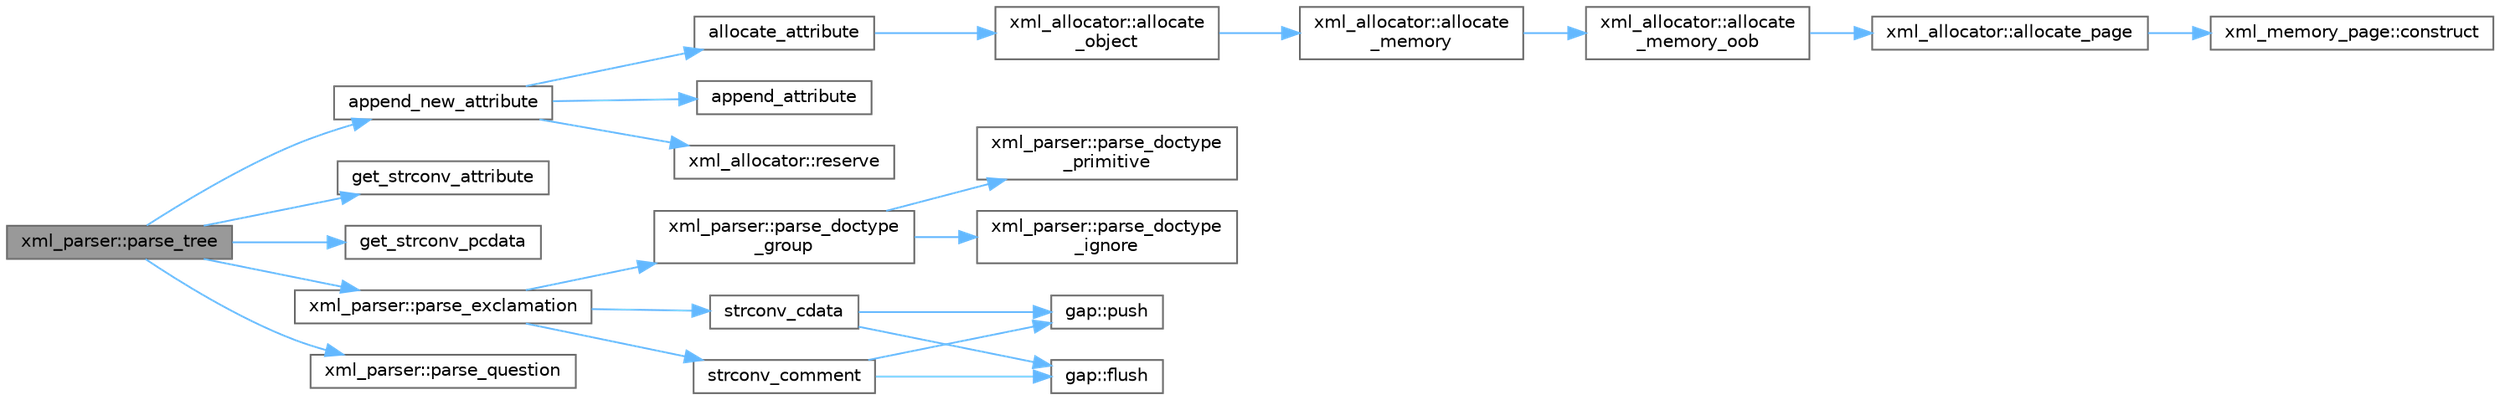 digraph "xml_parser::parse_tree"
{
 // INTERACTIVE_SVG=YES
 // LATEX_PDF_SIZE
  bgcolor="transparent";
  edge [fontname=Helvetica,fontsize=10,labelfontname=Helvetica,labelfontsize=10];
  node [fontname=Helvetica,fontsize=10,shape=box,height=0.2,width=0.4];
  rankdir="LR";
  Node1 [id="Node000001",label="xml_parser::parse_tree",height=0.2,width=0.4,color="gray40", fillcolor="grey60", style="filled", fontcolor="black",tooltip=" "];
  Node1 -> Node2 [id="edge1_Node000001_Node000002",color="steelblue1",style="solid",tooltip=" "];
  Node2 [id="Node000002",label="append_new_attribute",height=0.2,width=0.4,color="grey40", fillcolor="white", style="filled",URL="$db/d20/pugixml_8cpp.html#a5bef4fc5debd433356aa4b027b25ffc8",tooltip=" "];
  Node2 -> Node3 [id="edge2_Node000002_Node000003",color="steelblue1",style="solid",tooltip=" "];
  Node3 [id="Node000003",label="allocate_attribute",height=0.2,width=0.4,color="grey40", fillcolor="white", style="filled",URL="$db/d20/pugixml_8cpp.html#a898e1a5c13c5a542d65bb311f91afbc9",tooltip=" "];
  Node3 -> Node4 [id="edge3_Node000003_Node000004",color="steelblue1",style="solid",tooltip=" "];
  Node4 [id="Node000004",label="xml_allocator::allocate\l_object",height=0.2,width=0.4,color="grey40", fillcolor="white", style="filled",URL="$d3/dae/structxml__allocator.html#a103dfdec5c72cb955e2a97a61fdc9af1",tooltip=" "];
  Node4 -> Node5 [id="edge4_Node000004_Node000005",color="steelblue1",style="solid",tooltip=" "];
  Node5 [id="Node000005",label="xml_allocator::allocate\l_memory",height=0.2,width=0.4,color="grey40", fillcolor="white", style="filled",URL="$d3/dae/structxml__allocator.html#a02a8725611785568ceae7a0eea3eca76",tooltip=" "];
  Node5 -> Node6 [id="edge5_Node000005_Node000006",color="steelblue1",style="solid",tooltip=" "];
  Node6 [id="Node000006",label="xml_allocator::allocate\l_memory_oob",height=0.2,width=0.4,color="grey40", fillcolor="white", style="filled",URL="$d3/dae/structxml__allocator.html#a30bb557bc040de54c041c6d3dca6772e",tooltip=" "];
  Node6 -> Node7 [id="edge6_Node000006_Node000007",color="steelblue1",style="solid",tooltip=" "];
  Node7 [id="Node000007",label="xml_allocator::allocate_page",height=0.2,width=0.4,color="grey40", fillcolor="white", style="filled",URL="$d3/dae/structxml__allocator.html#ad07a6aa6876c8c5a5536d409c01d88e5",tooltip=" "];
  Node7 -> Node8 [id="edge7_Node000007_Node000008",color="steelblue1",style="solid",tooltip=" "];
  Node8 [id="Node000008",label="xml_memory_page::construct",height=0.2,width=0.4,color="grey40", fillcolor="white", style="filled",URL="$d7/dd1/structxml__memory__page.html#a071bb9cc9aeccef1655c1336b16472a5",tooltip=" "];
  Node2 -> Node9 [id="edge8_Node000002_Node000009",color="steelblue1",style="solid",tooltip=" "];
  Node9 [id="Node000009",label="append_attribute",height=0.2,width=0.4,color="grey40", fillcolor="white", style="filled",URL="$db/d20/pugixml_8cpp.html#ad64fdacadf33c8b534a9cd220f1aa966",tooltip=" "];
  Node2 -> Node10 [id="edge9_Node000002_Node000010",color="steelblue1",style="solid",tooltip=" "];
  Node10 [id="Node000010",label="xml_allocator::reserve",height=0.2,width=0.4,color="grey40", fillcolor="white", style="filled",URL="$d3/dae/structxml__allocator.html#ac831a283ec3bcbe22fd3ce3be98ec347",tooltip=" "];
  Node1 -> Node11 [id="edge10_Node000001_Node000011",color="steelblue1",style="solid",tooltip=" "];
  Node11 [id="Node000011",label="get_strconv_attribute",height=0.2,width=0.4,color="grey40", fillcolor="white", style="filled",URL="$db/d20/pugixml_8cpp.html#a2ea43b65ff9cfdf86459c60a1a0849ec",tooltip=" "];
  Node1 -> Node12 [id="edge11_Node000001_Node000012",color="steelblue1",style="solid",tooltip=" "];
  Node12 [id="Node000012",label="get_strconv_pcdata",height=0.2,width=0.4,color="grey40", fillcolor="white", style="filled",URL="$db/d20/pugixml_8cpp.html#a2f80cbdc79c199f54f617b8c42a37bec",tooltip=" "];
  Node1 -> Node13 [id="edge12_Node000001_Node000013",color="steelblue1",style="solid",tooltip=" "];
  Node13 [id="Node000013",label="xml_parser::parse_exclamation",height=0.2,width=0.4,color="grey40", fillcolor="white", style="filled",URL="$db/db4/structxml__parser.html#afc651baa774c379ad03244cac2e96015",tooltip=" "];
  Node13 -> Node14 [id="edge13_Node000013_Node000014",color="steelblue1",style="solid",tooltip=" "];
  Node14 [id="Node000014",label="xml_parser::parse_doctype\l_group",height=0.2,width=0.4,color="grey40", fillcolor="white", style="filled",URL="$db/db4/structxml__parser.html#a85625c095f072a9938d0e47cf468de6b",tooltip=" "];
  Node14 -> Node15 [id="edge14_Node000014_Node000015",color="steelblue1",style="solid",tooltip=" "];
  Node15 [id="Node000015",label="xml_parser::parse_doctype\l_ignore",height=0.2,width=0.4,color="grey40", fillcolor="white", style="filled",URL="$db/db4/structxml__parser.html#a93f0e9c20ffd16c42a287e687a359a0c",tooltip=" "];
  Node14 -> Node16 [id="edge15_Node000014_Node000016",color="steelblue1",style="solid",tooltip=" "];
  Node16 [id="Node000016",label="xml_parser::parse_doctype\l_primitive",height=0.2,width=0.4,color="grey40", fillcolor="white", style="filled",URL="$db/db4/structxml__parser.html#a09210dea8745d4d4c45ebb1e1a9211d0",tooltip=" "];
  Node13 -> Node17 [id="edge16_Node000013_Node000017",color="steelblue1",style="solid",tooltip=" "];
  Node17 [id="Node000017",label="strconv_cdata",height=0.2,width=0.4,color="grey40", fillcolor="white", style="filled",URL="$db/d20/pugixml_8cpp.html#af9646ae8cbf4ea47cf25fbf7f8b49fba",tooltip=" "];
  Node17 -> Node18 [id="edge17_Node000017_Node000018",color="steelblue1",style="solid",tooltip=" "];
  Node18 [id="Node000018",label="gap::flush",height=0.2,width=0.4,color="grey40", fillcolor="white", style="filled",URL="$d6/d68/structgap.html#a7d5e84d56dbeef1310977fe1ecec5ded",tooltip=" "];
  Node17 -> Node19 [id="edge18_Node000017_Node000019",color="steelblue1",style="solid",tooltip=" "];
  Node19 [id="Node000019",label="gap::push",height=0.2,width=0.4,color="grey40", fillcolor="white", style="filled",URL="$d6/d68/structgap.html#a9c0d0b12bc778c8439c8aec7747ab2b0",tooltip=" "];
  Node13 -> Node20 [id="edge19_Node000013_Node000020",color="steelblue1",style="solid",tooltip=" "];
  Node20 [id="Node000020",label="strconv_comment",height=0.2,width=0.4,color="grey40", fillcolor="white", style="filled",URL="$db/d20/pugixml_8cpp.html#a2ab0b057217ed40e1a7d158b1ee4f52f",tooltip=" "];
  Node20 -> Node18 [id="edge20_Node000020_Node000018",color="steelblue1",style="solid",tooltip=" "];
  Node20 -> Node19 [id="edge21_Node000020_Node000019",color="steelblue1",style="solid",tooltip=" "];
  Node1 -> Node21 [id="edge22_Node000001_Node000021",color="steelblue1",style="solid",tooltip=" "];
  Node21 [id="Node000021",label="xml_parser::parse_question",height=0.2,width=0.4,color="grey40", fillcolor="white", style="filled",URL="$db/db4/structxml__parser.html#a8587d716d71121b4dfffdd1cc8e2145f",tooltip=" "];
}
